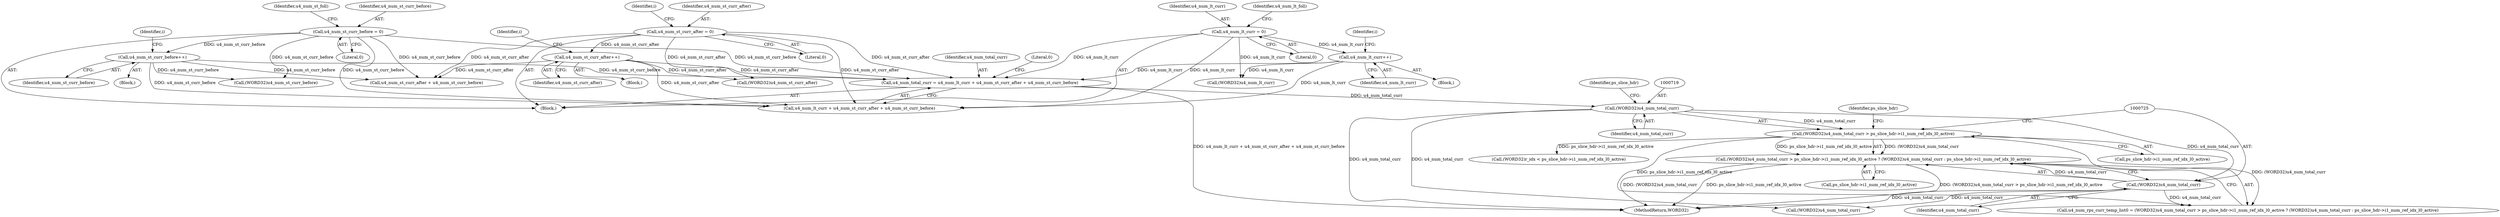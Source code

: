 digraph "0_Android_913d9e8d93d6b81bb8eac3fc2c1426651f5b259d_0@pointer" {
"1000716" [label="(Call,(WORD32)u4_num_total_curr > ps_slice_hdr->i1_num_ref_idx_l0_active ? (WORD32)u4_num_total_curr : ps_slice_hdr->i1_num_ref_idx_l0_active)"];
"1000724" [label="(Call,(WORD32)u4_num_total_curr)"];
"1000718" [label="(Call,(WORD32)u4_num_total_curr)"];
"1000446" [label="(Call,u4_num_total_curr = u4_num_lt_curr + u4_num_st_curr_after + u4_num_st_curr_before)"];
"1000426" [label="(Call,u4_num_lt_curr++)"];
"1000354" [label="(Call,u4_num_lt_curr = 0)"];
"1000310" [label="(Call,u4_num_st_curr_after = 0)"];
"1000339" [label="(Call,u4_num_st_curr_after++)"];
"1000295" [label="(Call,u4_num_st_curr_before++)"];
"1000265" [label="(Call,u4_num_st_curr_before = 0)"];
"1000717" [label="(Call,(WORD32)u4_num_total_curr > ps_slice_hdr->i1_num_ref_idx_l0_active)"];
"1000447" [label="(Identifier,u4_num_total_curr)"];
"1000269" [label="(Identifier,u4_num_st_foll)"];
"1000448" [label="(Call,u4_num_lt_curr + u4_num_st_curr_after + u4_num_st_curr_before)"];
"1000315" [label="(Identifier,i)"];
"1000450" [label="(Call,u4_num_st_curr_after + u4_num_st_curr_before)"];
"1000112" [label="(Block,)"];
"1000966" [label="(Call,(WORD32)u4_num_total_curr)"];
"1000340" [label="(Identifier,u4_num_st_curr_after)"];
"1000721" [label="(Call,ps_slice_hdr->i1_num_ref_idx_l0_active)"];
"1000446" [label="(Call,u4_num_total_curr = u4_num_lt_curr + u4_num_st_curr_after + u4_num_st_curr_before)"];
"1000426" [label="(Call,u4_num_lt_curr++)"];
"1000296" [label="(Identifier,u4_num_st_curr_before)"];
"1000714" [label="(Call,u4_num_rps_curr_temp_list0 = (WORD32)u4_num_total_curr > ps_slice_hdr->i1_num_ref_idx_l0_active ? (WORD32)u4_num_total_curr : ps_slice_hdr->i1_num_ref_idx_l0_active)"];
"1000717" [label="(Call,(WORD32)u4_num_total_curr > ps_slice_hdr->i1_num_ref_idx_l0_active)"];
"1000311" [label="(Identifier,u4_num_st_curr_after)"];
"1000323" [label="(Identifier,i)"];
"1000727" [label="(Call,ps_slice_hdr->i1_num_ref_idx_l0_active)"];
"1000354" [label="(Call,u4_num_lt_curr = 0)"];
"1000427" [label="(Identifier,u4_num_lt_curr)"];
"1000355" [label="(Identifier,u4_num_lt_curr)"];
"1000265" [label="(Call,u4_num_st_curr_before = 0)"];
"1000411" [label="(Block,)"];
"1000654" [label="(Call,(WORD32)u4_num_st_curr_after)"];
"1000720" [label="(Identifier,u4_num_total_curr)"];
"1000267" [label="(Literal,0)"];
"1000374" [label="(Identifier,i)"];
"1000358" [label="(Identifier,u4_num_lt_foll)"];
"1000285" [label="(Block,)"];
"1000295" [label="(Call,u4_num_st_curr_before++)"];
"1000329" [label="(Block,)"];
"1000356" [label="(Literal,0)"];
"1000716" [label="(Call,(WORD32)u4_num_total_curr > ps_slice_hdr->i1_num_ref_idx_l0_active ? (WORD32)u4_num_total_curr : ps_slice_hdr->i1_num_ref_idx_l0_active)"];
"1000724" [label="(Call,(WORD32)u4_num_total_curr)"];
"1000881" [label="(Call,(WORD32)r_idx < ps_slice_hdr->i1_num_ref_idx_l0_active)"];
"1000455" [label="(Literal,0)"];
"1000718" [label="(Call,(WORD32)u4_num_total_curr)"];
"1000621" [label="(Call,(WORD32)u4_num_st_curr_before)"];
"1000310" [label="(Call,u4_num_st_curr_after = 0)"];
"1000495" [label="(Call,(WORD32)u4_num_lt_curr)"];
"1000266" [label="(Identifier,u4_num_st_curr_before)"];
"1001297" [label="(MethodReturn,WORD32)"];
"1000726" [label="(Identifier,u4_num_total_curr)"];
"1000722" [label="(Identifier,ps_slice_hdr)"];
"1000728" [label="(Identifier,ps_slice_hdr)"];
"1000279" [label="(Identifier,i)"];
"1000312" [label="(Literal,0)"];
"1000339" [label="(Call,u4_num_st_curr_after++)"];
"1000716" -> "1000714"  [label="AST: "];
"1000716" -> "1000724"  [label="CFG: "];
"1000716" -> "1000727"  [label="CFG: "];
"1000717" -> "1000716"  [label="AST: "];
"1000724" -> "1000716"  [label="AST: "];
"1000727" -> "1000716"  [label="AST: "];
"1000714" -> "1000716"  [label="CFG: "];
"1000716" -> "1001297"  [label="DDG: (WORD32)u4_num_total_curr"];
"1000716" -> "1001297"  [label="DDG: ps_slice_hdr->i1_num_ref_idx_l0_active"];
"1000716" -> "1001297"  [label="DDG: (WORD32)u4_num_total_curr > ps_slice_hdr->i1_num_ref_idx_l0_active"];
"1000724" -> "1000716"  [label="DDG: u4_num_total_curr"];
"1000717" -> "1000716"  [label="DDG: (WORD32)u4_num_total_curr"];
"1000717" -> "1000716"  [label="DDG: ps_slice_hdr->i1_num_ref_idx_l0_active"];
"1000724" -> "1000726"  [label="CFG: "];
"1000725" -> "1000724"  [label="AST: "];
"1000726" -> "1000724"  [label="AST: "];
"1000724" -> "1001297"  [label="DDG: u4_num_total_curr"];
"1000724" -> "1000714"  [label="DDG: u4_num_total_curr"];
"1000718" -> "1000724"  [label="DDG: u4_num_total_curr"];
"1000724" -> "1000966"  [label="DDG: u4_num_total_curr"];
"1000718" -> "1000717"  [label="AST: "];
"1000718" -> "1000720"  [label="CFG: "];
"1000719" -> "1000718"  [label="AST: "];
"1000720" -> "1000718"  [label="AST: "];
"1000722" -> "1000718"  [label="CFG: "];
"1000718" -> "1001297"  [label="DDG: u4_num_total_curr"];
"1000718" -> "1000717"  [label="DDG: u4_num_total_curr"];
"1000446" -> "1000718"  [label="DDG: u4_num_total_curr"];
"1000718" -> "1000966"  [label="DDG: u4_num_total_curr"];
"1000446" -> "1000112"  [label="AST: "];
"1000446" -> "1000448"  [label="CFG: "];
"1000447" -> "1000446"  [label="AST: "];
"1000448" -> "1000446"  [label="AST: "];
"1000455" -> "1000446"  [label="CFG: "];
"1000446" -> "1001297"  [label="DDG: u4_num_lt_curr + u4_num_st_curr_after + u4_num_st_curr_before"];
"1000426" -> "1000446"  [label="DDG: u4_num_lt_curr"];
"1000354" -> "1000446"  [label="DDG: u4_num_lt_curr"];
"1000310" -> "1000446"  [label="DDG: u4_num_st_curr_after"];
"1000339" -> "1000446"  [label="DDG: u4_num_st_curr_after"];
"1000295" -> "1000446"  [label="DDG: u4_num_st_curr_before"];
"1000265" -> "1000446"  [label="DDG: u4_num_st_curr_before"];
"1000426" -> "1000411"  [label="AST: "];
"1000426" -> "1000427"  [label="CFG: "];
"1000427" -> "1000426"  [label="AST: "];
"1000374" -> "1000426"  [label="CFG: "];
"1000354" -> "1000426"  [label="DDG: u4_num_lt_curr"];
"1000426" -> "1000448"  [label="DDG: u4_num_lt_curr"];
"1000426" -> "1000495"  [label="DDG: u4_num_lt_curr"];
"1000354" -> "1000112"  [label="AST: "];
"1000354" -> "1000356"  [label="CFG: "];
"1000355" -> "1000354"  [label="AST: "];
"1000356" -> "1000354"  [label="AST: "];
"1000358" -> "1000354"  [label="CFG: "];
"1000354" -> "1000448"  [label="DDG: u4_num_lt_curr"];
"1000354" -> "1000495"  [label="DDG: u4_num_lt_curr"];
"1000310" -> "1000112"  [label="AST: "];
"1000310" -> "1000312"  [label="CFG: "];
"1000311" -> "1000310"  [label="AST: "];
"1000312" -> "1000310"  [label="AST: "];
"1000315" -> "1000310"  [label="CFG: "];
"1000310" -> "1000339"  [label="DDG: u4_num_st_curr_after"];
"1000310" -> "1000448"  [label="DDG: u4_num_st_curr_after"];
"1000310" -> "1000450"  [label="DDG: u4_num_st_curr_after"];
"1000310" -> "1000654"  [label="DDG: u4_num_st_curr_after"];
"1000339" -> "1000329"  [label="AST: "];
"1000339" -> "1000340"  [label="CFG: "];
"1000340" -> "1000339"  [label="AST: "];
"1000323" -> "1000339"  [label="CFG: "];
"1000339" -> "1000448"  [label="DDG: u4_num_st_curr_after"];
"1000339" -> "1000450"  [label="DDG: u4_num_st_curr_after"];
"1000339" -> "1000654"  [label="DDG: u4_num_st_curr_after"];
"1000295" -> "1000285"  [label="AST: "];
"1000295" -> "1000296"  [label="CFG: "];
"1000296" -> "1000295"  [label="AST: "];
"1000279" -> "1000295"  [label="CFG: "];
"1000265" -> "1000295"  [label="DDG: u4_num_st_curr_before"];
"1000295" -> "1000448"  [label="DDG: u4_num_st_curr_before"];
"1000295" -> "1000450"  [label="DDG: u4_num_st_curr_before"];
"1000295" -> "1000621"  [label="DDG: u4_num_st_curr_before"];
"1000265" -> "1000112"  [label="AST: "];
"1000265" -> "1000267"  [label="CFG: "];
"1000266" -> "1000265"  [label="AST: "];
"1000267" -> "1000265"  [label="AST: "];
"1000269" -> "1000265"  [label="CFG: "];
"1000265" -> "1000448"  [label="DDG: u4_num_st_curr_before"];
"1000265" -> "1000450"  [label="DDG: u4_num_st_curr_before"];
"1000265" -> "1000621"  [label="DDG: u4_num_st_curr_before"];
"1000717" -> "1000721"  [label="CFG: "];
"1000721" -> "1000717"  [label="AST: "];
"1000725" -> "1000717"  [label="CFG: "];
"1000728" -> "1000717"  [label="CFG: "];
"1000717" -> "1000714"  [label="DDG: (WORD32)u4_num_total_curr"];
"1000717" -> "1000714"  [label="DDG: ps_slice_hdr->i1_num_ref_idx_l0_active"];
"1000717" -> "1000881"  [label="DDG: ps_slice_hdr->i1_num_ref_idx_l0_active"];
}

